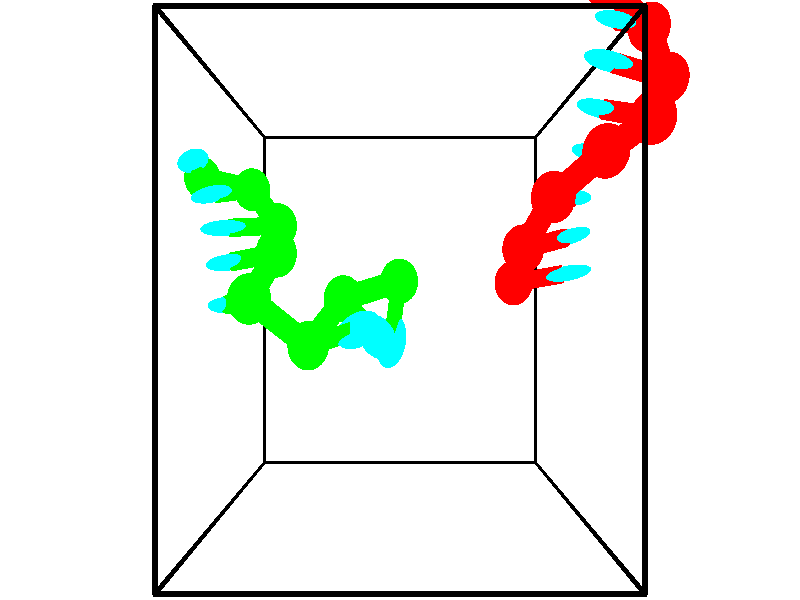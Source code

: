 // switches for output
#declare DRAW_BASES = 1; // possible values are 0, 1; only relevant for DNA ribbons
#declare DRAW_BASES_TYPE = 3; // possible values are 1, 2, 3; only relevant for DNA ribbons
#declare DRAW_FOG = 0; // set to 1 to enable fog

#include "colors.inc"

#include "transforms.inc"
background { rgb <1, 1, 1>}

#default {
   normal{
       ripples 0.25
       frequency 0.20
       turbulence 0.2
       lambda 5
   }
	finish {
		phong 0.1
		phong_size 40.
	}
}

// original window dimensions: 1024x640


// camera settings

camera {
	sky <-0, 1, 0>
	up <-0, 1, 0>
	right 1.6 * <1, 0, 0>
	location <2.5, 2.5, 11.1562>
	look_at <2.5, 2.5, 2.5>
	direction <0, 0, -8.6562>
	angle 67.0682
}


# declare cpy_camera_pos = <2.5, 2.5, 11.1562>;
# if (DRAW_FOG = 1)
fog {
	fog_type 2
	up vnormalize(cpy_camera_pos)
	color rgbt<1,1,1,0.3>
	distance 1e-5
	fog_alt 3e-3
	fog_offset 4
}
# end


// LIGHTS

# declare lum = 6;
global_settings {
	ambient_light rgb lum * <0.05, 0.05, 0.05>
	max_trace_level 15
}# declare cpy_direct_light_amount = 0.25;
light_source
{	1000 * <-1, -1, 1>,
	rgb lum * cpy_direct_light_amount
	parallel
}

light_source
{	1000 * <1, 1, -1>,
	rgb lum * cpy_direct_light_amount
	parallel
}

// strand 0

// nucleotide -1

// particle -1
sphere {
	<5.141434, 5.901626, 3.393280> 0.250000
	pigment { color rgbt <1,0,0,0> }
	no_shadow
}
cylinder {
	<5.188683, 5.759903, 3.764336>,  <5.217032, 5.674870, 3.986969>, 0.100000
	pigment { color rgbt <1,0,0,0> }
	no_shadow
}
cylinder {
	<5.188683, 5.759903, 3.764336>,  <5.141434, 5.901626, 3.393280>, 0.100000
	pigment { color rgbt <1,0,0,0> }
	no_shadow
}

// particle -1
sphere {
	<5.188683, 5.759903, 3.764336> 0.100000
	pigment { color rgbt <1,0,0,0> }
	no_shadow
}
sphere {
	0, 1
	scale<0.080000,0.200000,0.300000>
	matrix <-0.260562, -0.912504, -0.315347,
		0.958204, -0.204458, -0.200106,
		0.118122, -0.354307, 0.927639,
		5.224119, 5.653611, 4.042627>
	pigment { color rgbt <0,1,1,0> }
	no_shadow
}
cylinder {
	<5.642600, 5.366508, 3.544081>,  <5.141434, 5.901626, 3.393280>, 0.130000
	pigment { color rgbt <1,0,0,0> }
	no_shadow
}

// nucleotide -1

// particle -1
sphere {
	<5.642600, 5.366508, 3.544081> 0.250000
	pigment { color rgbt <1,0,0,0> }
	no_shadow
}
cylinder {
	<5.319084, 5.323318, 3.775322>,  <5.124975, 5.297405, 3.914067>, 0.100000
	pigment { color rgbt <1,0,0,0> }
	no_shadow
}
cylinder {
	<5.319084, 5.323318, 3.775322>,  <5.642600, 5.366508, 3.544081>, 0.100000
	pigment { color rgbt <1,0,0,0> }
	no_shadow
}

// particle -1
sphere {
	<5.319084, 5.323318, 3.775322> 0.100000
	pigment { color rgbt <1,0,0,0> }
	no_shadow
}
sphere {
	0, 1
	scale<0.080000,0.200000,0.300000>
	matrix <-0.143306, -0.917187, -0.371795,
		0.570372, -0.383549, 0.726337,
		-0.808789, -0.107973, 0.578103,
		5.076447, 5.290926, 3.948753>
	pigment { color rgbt <0,1,1,0> }
	no_shadow
}
cylinder {
	<5.657729, 4.690389, 3.998337>,  <5.642600, 5.366508, 3.544081>, 0.130000
	pigment { color rgbt <1,0,0,0> }
	no_shadow
}

// nucleotide -1

// particle -1
sphere {
	<5.657729, 4.690389, 3.998337> 0.250000
	pigment { color rgbt <1,0,0,0> }
	no_shadow
}
cylinder {
	<5.269463, 4.786560, 3.998550>,  <5.036502, 4.844263, 3.998679>, 0.100000
	pigment { color rgbt <1,0,0,0> }
	no_shadow
}
cylinder {
	<5.269463, 4.786560, 3.998550>,  <5.657729, 4.690389, 3.998337>, 0.100000
	pigment { color rgbt <1,0,0,0> }
	no_shadow
}

// particle -1
sphere {
	<5.269463, 4.786560, 3.998550> 0.100000
	pigment { color rgbt <1,0,0,0> }
	no_shadow
}
sphere {
	0, 1
	scale<0.080000,0.200000,0.300000>
	matrix <-0.240055, -0.969035, -0.057831,
		-0.013386, -0.056263, 0.998327,
		-0.970667, 0.240428, 0.000534,
		4.978262, 4.858688, 3.998711>
	pigment { color rgbt <0,1,1,0> }
	no_shadow
}
cylinder {
	<5.326737, 4.200170, 4.405482>,  <5.657729, 4.690389, 3.998337>, 0.130000
	pigment { color rgbt <1,0,0,0> }
	no_shadow
}

// nucleotide -1

// particle -1
sphere {
	<5.326737, 4.200170, 4.405482> 0.250000
	pigment { color rgbt <1,0,0,0> }
	no_shadow
}
cylinder {
	<5.081032, 4.323868, 4.115089>,  <4.933609, 4.398087, 3.940854>, 0.100000
	pigment { color rgbt <1,0,0,0> }
	no_shadow
}
cylinder {
	<5.081032, 4.323868, 4.115089>,  <5.326737, 4.200170, 4.405482>, 0.100000
	pigment { color rgbt <1,0,0,0> }
	no_shadow
}

// particle -1
sphere {
	<5.081032, 4.323868, 4.115089> 0.100000
	pigment { color rgbt <1,0,0,0> }
	no_shadow
}
sphere {
	0, 1
	scale<0.080000,0.200000,0.300000>
	matrix <-0.288227, -0.944370, -0.158398,
		-0.734579, 0.111950, 0.669224,
		-0.614263, 0.309245, -0.725981,
		4.896753, 4.416641, 3.897295>
	pigment { color rgbt <0,1,1,0> }
	no_shadow
}
cylinder {
	<4.767689, 3.865599, 4.513999>,  <5.326737, 4.200170, 4.405482>, 0.130000
	pigment { color rgbt <1,0,0,0> }
	no_shadow
}

// nucleotide -1

// particle -1
sphere {
	<4.767689, 3.865599, 4.513999> 0.250000
	pigment { color rgbt <1,0,0,0> }
	no_shadow
}
cylinder {
	<4.785019, 3.939835, 4.121330>,  <4.795417, 3.984376, 3.885729>, 0.100000
	pigment { color rgbt <1,0,0,0> }
	no_shadow
}
cylinder {
	<4.785019, 3.939835, 4.121330>,  <4.767689, 3.865599, 4.513999>, 0.100000
	pigment { color rgbt <1,0,0,0> }
	no_shadow
}

// particle -1
sphere {
	<4.785019, 3.939835, 4.121330> 0.100000
	pigment { color rgbt <1,0,0,0> }
	no_shadow
}
sphere {
	0, 1
	scale<0.080000,0.200000,0.300000>
	matrix <-0.199136, -0.961273, -0.190522,
		-0.979013, 0.203741, -0.004690,
		0.043325, 0.185590, -0.981672,
		4.798017, 3.995512, 3.826829>
	pigment { color rgbt <0,1,1,0> }
	no_shadow
}
cylinder {
	<4.262013, 3.486444, 4.207108>,  <4.767689, 3.865599, 4.513999>, 0.130000
	pigment { color rgbt <1,0,0,0> }
	no_shadow
}

// nucleotide -1

// particle -1
sphere {
	<4.262013, 3.486444, 4.207108> 0.250000
	pigment { color rgbt <1,0,0,0> }
	no_shadow
}
cylinder {
	<4.490219, 3.530670, 3.881584>,  <4.627143, 3.557206, 3.686270>, 0.100000
	pigment { color rgbt <1,0,0,0> }
	no_shadow
}
cylinder {
	<4.490219, 3.530670, 3.881584>,  <4.262013, 3.486444, 4.207108>, 0.100000
	pigment { color rgbt <1,0,0,0> }
	no_shadow
}

// particle -1
sphere {
	<4.490219, 3.530670, 3.881584> 0.100000
	pigment { color rgbt <1,0,0,0> }
	no_shadow
}
sphere {
	0, 1
	scale<0.080000,0.200000,0.300000>
	matrix <-0.011126, -0.989765, -0.142272,
		-0.821211, 0.090223, -0.563447,
		0.570516, 0.110566, -0.813810,
		4.661374, 3.563840, 3.637441>
	pigment { color rgbt <0,1,1,0> }
	no_shadow
}
cylinder {
	<4.009192, 3.021565, 3.749490>,  <4.262013, 3.486444, 4.207108>, 0.130000
	pigment { color rgbt <1,0,0,0> }
	no_shadow
}

// nucleotide -1

// particle -1
sphere {
	<4.009192, 3.021565, 3.749490> 0.250000
	pigment { color rgbt <1,0,0,0> }
	no_shadow
}
cylinder {
	<4.373337, 3.104614, 3.606308>,  <4.591824, 3.154444, 3.520399>, 0.100000
	pigment { color rgbt <1,0,0,0> }
	no_shadow
}
cylinder {
	<4.373337, 3.104614, 3.606308>,  <4.009192, 3.021565, 3.749490>, 0.100000
	pigment { color rgbt <1,0,0,0> }
	no_shadow
}

// particle -1
sphere {
	<4.373337, 3.104614, 3.606308> 0.100000
	pigment { color rgbt <1,0,0,0> }
	no_shadow
}
sphere {
	0, 1
	scale<0.080000,0.200000,0.300000>
	matrix <0.249206, -0.965643, 0.073691,
		-0.330356, -0.156290, -0.930827,
		0.910363, 0.207623, -0.357955,
		4.646446, 3.166901, 3.498922>
	pigment { color rgbt <0,1,1,0> }
	no_shadow
}
cylinder {
	<4.014914, 2.690118, 3.104811>,  <4.009192, 3.021565, 3.749490>, 0.130000
	pigment { color rgbt <1,0,0,0> }
	no_shadow
}

// nucleotide -1

// particle -1
sphere {
	<4.014914, 2.690118, 3.104811> 0.250000
	pigment { color rgbt <1,0,0,0> }
	no_shadow
}
cylinder {
	<4.385620, 2.746063, 3.244263>,  <4.608044, 2.779630, 3.327934>, 0.100000
	pigment { color rgbt <1,0,0,0> }
	no_shadow
}
cylinder {
	<4.385620, 2.746063, 3.244263>,  <4.014914, 2.690118, 3.104811>, 0.100000
	pigment { color rgbt <1,0,0,0> }
	no_shadow
}

// particle -1
sphere {
	<4.385620, 2.746063, 3.244263> 0.100000
	pigment { color rgbt <1,0,0,0> }
	no_shadow
}
sphere {
	0, 1
	scale<0.080000,0.200000,0.300000>
	matrix <0.176064, -0.981575, -0.074244,
		0.331823, 0.130188, -0.934315,
		0.926766, 0.139863, 0.348630,
		4.663650, 2.788022, 3.348852>
	pigment { color rgbt <0,1,1,0> }
	no_shadow
}
// strand 1

// nucleotide -1

// particle -1
sphere {
	<2.489482, 2.706120, 3.170716> 0.250000
	pigment { color rgbt <0,1,0,0> }
	no_shadow
}
cylinder {
	<2.430977, 2.337723, 3.315147>,  <2.395874, 2.116684, 3.401806>, 0.100000
	pigment { color rgbt <0,1,0,0> }
	no_shadow
}
cylinder {
	<2.430977, 2.337723, 3.315147>,  <2.489482, 2.706120, 3.170716>, 0.100000
	pigment { color rgbt <0,1,0,0> }
	no_shadow
}

// particle -1
sphere {
	<2.430977, 2.337723, 3.315147> 0.100000
	pigment { color rgbt <0,1,0,0> }
	no_shadow
}
sphere {
	0, 1
	scale<0.080000,0.200000,0.300000>
	matrix <-0.330871, 0.389527, 0.859531,
		-0.932272, 0.006248, -0.361704,
		-0.146263, -0.920994, 0.361077,
		2.387098, 2.061424, 3.423471>
	pigment { color rgbt <0,1,1,0> }
	no_shadow
}
cylinder {
	<1.770883, 2.514872, 3.398496>,  <2.489482, 2.706120, 3.170716>, 0.130000
	pigment { color rgbt <0,1,0,0> }
	no_shadow
}

// nucleotide -1

// particle -1
sphere {
	<1.770883, 2.514872, 3.398496> 0.250000
	pigment { color rgbt <0,1,0,0> }
	no_shadow
}
cylinder {
	<2.026493, 2.293900, 3.612587>,  <2.179859, 2.161316, 3.741041>, 0.100000
	pigment { color rgbt <0,1,0,0> }
	no_shadow
}
cylinder {
	<2.026493, 2.293900, 3.612587>,  <1.770883, 2.514872, 3.398496>, 0.100000
	pigment { color rgbt <0,1,0,0> }
	no_shadow
}

// particle -1
sphere {
	<2.026493, 2.293900, 3.612587> 0.100000
	pigment { color rgbt <0,1,0,0> }
	no_shadow
}
sphere {
	0, 1
	scale<0.080000,0.200000,0.300000>
	matrix <-0.337920, 0.423463, 0.840529,
		-0.690983, -0.717983, 0.083927,
		0.639025, -0.552430, 0.535226,
		2.218201, 2.128170, 3.773155>
	pigment { color rgbt <0,1,1,0> }
	no_shadow
}
cylinder {
	<1.382667, 2.036241, 3.802937>,  <1.770883, 2.514872, 3.398496>, 0.130000
	pigment { color rgbt <0,1,0,0> }
	no_shadow
}

// nucleotide -1

// particle -1
sphere {
	<1.382667, 2.036241, 3.802937> 0.250000
	pigment { color rgbt <0,1,0,0> }
	no_shadow
}
cylinder {
	<1.738457, 2.134964, 3.956779>,  <1.951931, 2.194198, 4.049085>, 0.100000
	pigment { color rgbt <0,1,0,0> }
	no_shadow
}
cylinder {
	<1.738457, 2.134964, 3.956779>,  <1.382667, 2.036241, 3.802937>, 0.100000
	pigment { color rgbt <0,1,0,0> }
	no_shadow
}

// particle -1
sphere {
	<1.738457, 2.134964, 3.956779> 0.100000
	pigment { color rgbt <0,1,0,0> }
	no_shadow
}
sphere {
	0, 1
	scale<0.080000,0.200000,0.300000>
	matrix <-0.456984, 0.482165, 0.747451,
		-0.000967, -0.840597, 0.541660,
		0.889475, 0.246807, 0.384606,
		2.005299, 2.209006, 4.072161>
	pigment { color rgbt <0,1,1,0> }
	no_shadow
}
cylinder {
	<0.740436, 2.509638, 4.114137>,  <1.382667, 2.036241, 3.802937>, 0.130000
	pigment { color rgbt <0,1,0,0> }
	no_shadow
}

// nucleotide -1

// particle -1
sphere {
	<0.740436, 2.509638, 4.114137> 0.250000
	pigment { color rgbt <0,1,0,0> }
	no_shadow
}
cylinder {
	<0.492405, 2.473129, 3.802452>,  <0.343586, 2.451224, 3.615441>, 0.100000
	pigment { color rgbt <0,1,0,0> }
	no_shadow
}
cylinder {
	<0.492405, 2.473129, 3.802452>,  <0.740436, 2.509638, 4.114137>, 0.100000
	pigment { color rgbt <0,1,0,0> }
	no_shadow
}

// particle -1
sphere {
	<0.492405, 2.473129, 3.802452> 0.100000
	pigment { color rgbt <0,1,0,0> }
	no_shadow
}
sphere {
	0, 1
	scale<0.080000,0.200000,0.300000>
	matrix <-0.023099, 0.994903, -0.098156,
		0.784199, -0.042866, -0.619027,
		-0.620079, -0.091273, -0.779212,
		0.306381, 2.445747, 3.568688>
	pigment { color rgbt <0,1,1,0> }
	no_shadow
}
cylinder {
	<0.973637, 2.981009, 3.702979>,  <0.740436, 2.509638, 4.114137>, 0.130000
	pigment { color rgbt <0,1,0,0> }
	no_shadow
}

// nucleotide -1

// particle -1
sphere {
	<0.973637, 2.981009, 3.702979> 0.250000
	pigment { color rgbt <0,1,0,0> }
	no_shadow
}
cylinder {
	<0.596626, 2.932739, 3.578346>,  <0.370420, 2.903778, 3.503567>, 0.100000
	pigment { color rgbt <0,1,0,0> }
	no_shadow
}
cylinder {
	<0.596626, 2.932739, 3.578346>,  <0.973637, 2.981009, 3.702979>, 0.100000
	pigment { color rgbt <0,1,0,0> }
	no_shadow
}

// particle -1
sphere {
	<0.596626, 2.932739, 3.578346> 0.100000
	pigment { color rgbt <0,1,0,0> }
	no_shadow
}
sphere {
	0, 1
	scale<0.080000,0.200000,0.300000>
	matrix <-0.094830, 0.990770, -0.096859,
		0.320395, -0.061745, -0.945270,
		-0.942526, -0.120673, -0.311582,
		0.313869, 2.896537, 3.484871>
	pigment { color rgbt <0,1,1,0> }
	no_shadow
}
cylinder {
	<0.857619, 3.335474, 3.022154>,  <0.973637, 2.981009, 3.702979>, 0.130000
	pigment { color rgbt <0,1,0,0> }
	no_shadow
}

// nucleotide -1

// particle -1
sphere {
	<0.857619, 3.335474, 3.022154> 0.250000
	pigment { color rgbt <0,1,0,0> }
	no_shadow
}
cylinder {
	<0.486225, 3.304993, 3.167542>,  <0.263389, 3.286704, 3.254774>, 0.100000
	pigment { color rgbt <0,1,0,0> }
	no_shadow
}
cylinder {
	<0.486225, 3.304993, 3.167542>,  <0.857619, 3.335474, 3.022154>, 0.100000
	pigment { color rgbt <0,1,0,0> }
	no_shadow
}

// particle -1
sphere {
	<0.486225, 3.304993, 3.167542> 0.100000
	pigment { color rgbt <0,1,0,0> }
	no_shadow
}
sphere {
	0, 1
	scale<0.080000,0.200000,0.300000>
	matrix <-0.102483, 0.993293, -0.053546,
		-0.356950, -0.086966, -0.930066,
		-0.928485, -0.076202, 0.363469,
		0.207680, 3.282132, 3.276582>
	pigment { color rgbt <0,1,1,0> }
	no_shadow
}
cylinder {
	<0.413518, 3.797228, 2.626077>,  <0.857619, 3.335474, 3.022154>, 0.130000
	pigment { color rgbt <0,1,0,0> }
	no_shadow
}

// nucleotide -1

// particle -1
sphere {
	<0.413518, 3.797228, 2.626077> 0.250000
	pigment { color rgbt <0,1,0,0> }
	no_shadow
}
cylinder {
	<0.187099, 3.720444, 2.946762>,  <0.051248, 3.674373, 3.139173>, 0.100000
	pigment { color rgbt <0,1,0,0> }
	no_shadow
}
cylinder {
	<0.187099, 3.720444, 2.946762>,  <0.413518, 3.797228, 2.626077>, 0.100000
	pigment { color rgbt <0,1,0,0> }
	no_shadow
}

// particle -1
sphere {
	<0.187099, 3.720444, 2.946762> 0.100000
	pigment { color rgbt <0,1,0,0> }
	no_shadow
}
sphere {
	0, 1
	scale<0.080000,0.200000,0.300000>
	matrix <-0.302190, 0.953132, 0.014856,
		-0.766989, -0.233860, -0.597526,
		-0.566047, -0.191961, 0.801712,
		0.017285, 3.662855, 3.187276>
	pigment { color rgbt <0,1,1,0> }
	no_shadow
}
cylinder {
	<-0.324318, 3.952188, 2.518924>,  <0.413518, 3.797228, 2.626077>, 0.130000
	pigment { color rgbt <0,1,0,0> }
	no_shadow
}

// nucleotide -1

// particle -1
sphere {
	<-0.324318, 3.952188, 2.518924> 0.250000
	pigment { color rgbt <0,1,0,0> }
	no_shadow
}
cylinder {
	<-0.266792, 3.994278, 2.912521>,  <-0.232277, 4.019532, 3.148680>, 0.100000
	pigment { color rgbt <0,1,0,0> }
	no_shadow
}
cylinder {
	<-0.266792, 3.994278, 2.912521>,  <-0.324318, 3.952188, 2.518924>, 0.100000
	pigment { color rgbt <0,1,0,0> }
	no_shadow
}

// particle -1
sphere {
	<-0.266792, 3.994278, 2.912521> 0.100000
	pigment { color rgbt <0,1,0,0> }
	no_shadow
}
sphere {
	0, 1
	scale<0.080000,0.200000,0.300000>
	matrix <-0.382060, 0.923142, -0.042879,
		-0.912879, -0.369779, 0.172962,
		0.143813, 0.105225, 0.983995,
		-0.223648, 4.025846, 3.207720>
	pigment { color rgbt <0,1,1,0> }
	no_shadow
}
// box output
cylinder {
	<0.000000, 0.000000, 0.000000>,  <5.000000, 0.000000, 0.000000>, 0.025000
	pigment { color rgbt <0,0,0,0> }
	no_shadow
}
cylinder {
	<0.000000, 0.000000, 0.000000>,  <0.000000, 5.000000, 0.000000>, 0.025000
	pigment { color rgbt <0,0,0,0> }
	no_shadow
}
cylinder {
	<0.000000, 0.000000, 0.000000>,  <0.000000, 0.000000, 5.000000>, 0.025000
	pigment { color rgbt <0,0,0,0> }
	no_shadow
}
cylinder {
	<5.000000, 5.000000, 5.000000>,  <0.000000, 5.000000, 5.000000>, 0.025000
	pigment { color rgbt <0,0,0,0> }
	no_shadow
}
cylinder {
	<5.000000, 5.000000, 5.000000>,  <5.000000, 0.000000, 5.000000>, 0.025000
	pigment { color rgbt <0,0,0,0> }
	no_shadow
}
cylinder {
	<5.000000, 5.000000, 5.000000>,  <5.000000, 5.000000, 0.000000>, 0.025000
	pigment { color rgbt <0,0,0,0> }
	no_shadow
}
cylinder {
	<0.000000, 0.000000, 5.000000>,  <0.000000, 5.000000, 5.000000>, 0.025000
	pigment { color rgbt <0,0,0,0> }
	no_shadow
}
cylinder {
	<0.000000, 0.000000, 5.000000>,  <5.000000, 0.000000, 5.000000>, 0.025000
	pigment { color rgbt <0,0,0,0> }
	no_shadow
}
cylinder {
	<5.000000, 5.000000, 0.000000>,  <0.000000, 5.000000, 0.000000>, 0.025000
	pigment { color rgbt <0,0,0,0> }
	no_shadow
}
cylinder {
	<5.000000, 5.000000, 0.000000>,  <5.000000, 0.000000, 0.000000>, 0.025000
	pigment { color rgbt <0,0,0,0> }
	no_shadow
}
cylinder {
	<5.000000, 0.000000, 5.000000>,  <5.000000, 0.000000, 0.000000>, 0.025000
	pigment { color rgbt <0,0,0,0> }
	no_shadow
}
cylinder {
	<0.000000, 5.000000, 0.000000>,  <0.000000, 5.000000, 5.000000>, 0.025000
	pigment { color rgbt <0,0,0,0> }
	no_shadow
}
// end of box output
